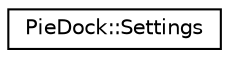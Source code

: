 digraph "Graphical Class Hierarchy"
{
  edge [fontname="Helvetica",fontsize="10",labelfontname="Helvetica",labelfontsize="10"];
  node [fontname="Helvetica",fontsize="10",shape=record];
  rankdir="LR";
  Node1 [label="PieDock::Settings",height=0.2,width=0.4,color="black", fillcolor="white", style="filled",URL="$classPieDock_1_1Settings.html"];
}
